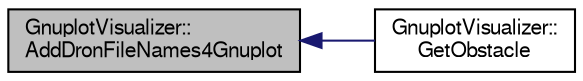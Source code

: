 digraph "GnuplotVisualizer::AddDronFileNames4Gnuplot"
{
  edge [fontname="FreeSans",fontsize="10",labelfontname="FreeSans",labelfontsize="10"];
  node [fontname="FreeSans",fontsize="10",shape=record];
  rankdir="LR";
  Node1 [label="GnuplotVisualizer::\lAddDronFileNames4Gnuplot",height=0.2,width=0.4,color="black", fillcolor="grey75", style="filled", fontcolor="black"];
  Node1 -> Node2 [dir="back",color="midnightblue",fontsize="10",style="solid",fontname="FreeSans"];
  Node2 [label="GnuplotVisualizer::\lGetObstacle",height=0.2,width=0.4,color="black", fillcolor="white", style="filled",URL="$class_gnuplot_visualizer.html#aee1fb6169a183e91654dbb00b9332b81",tooltip="Tę metodę należy reimplementować "];
}
